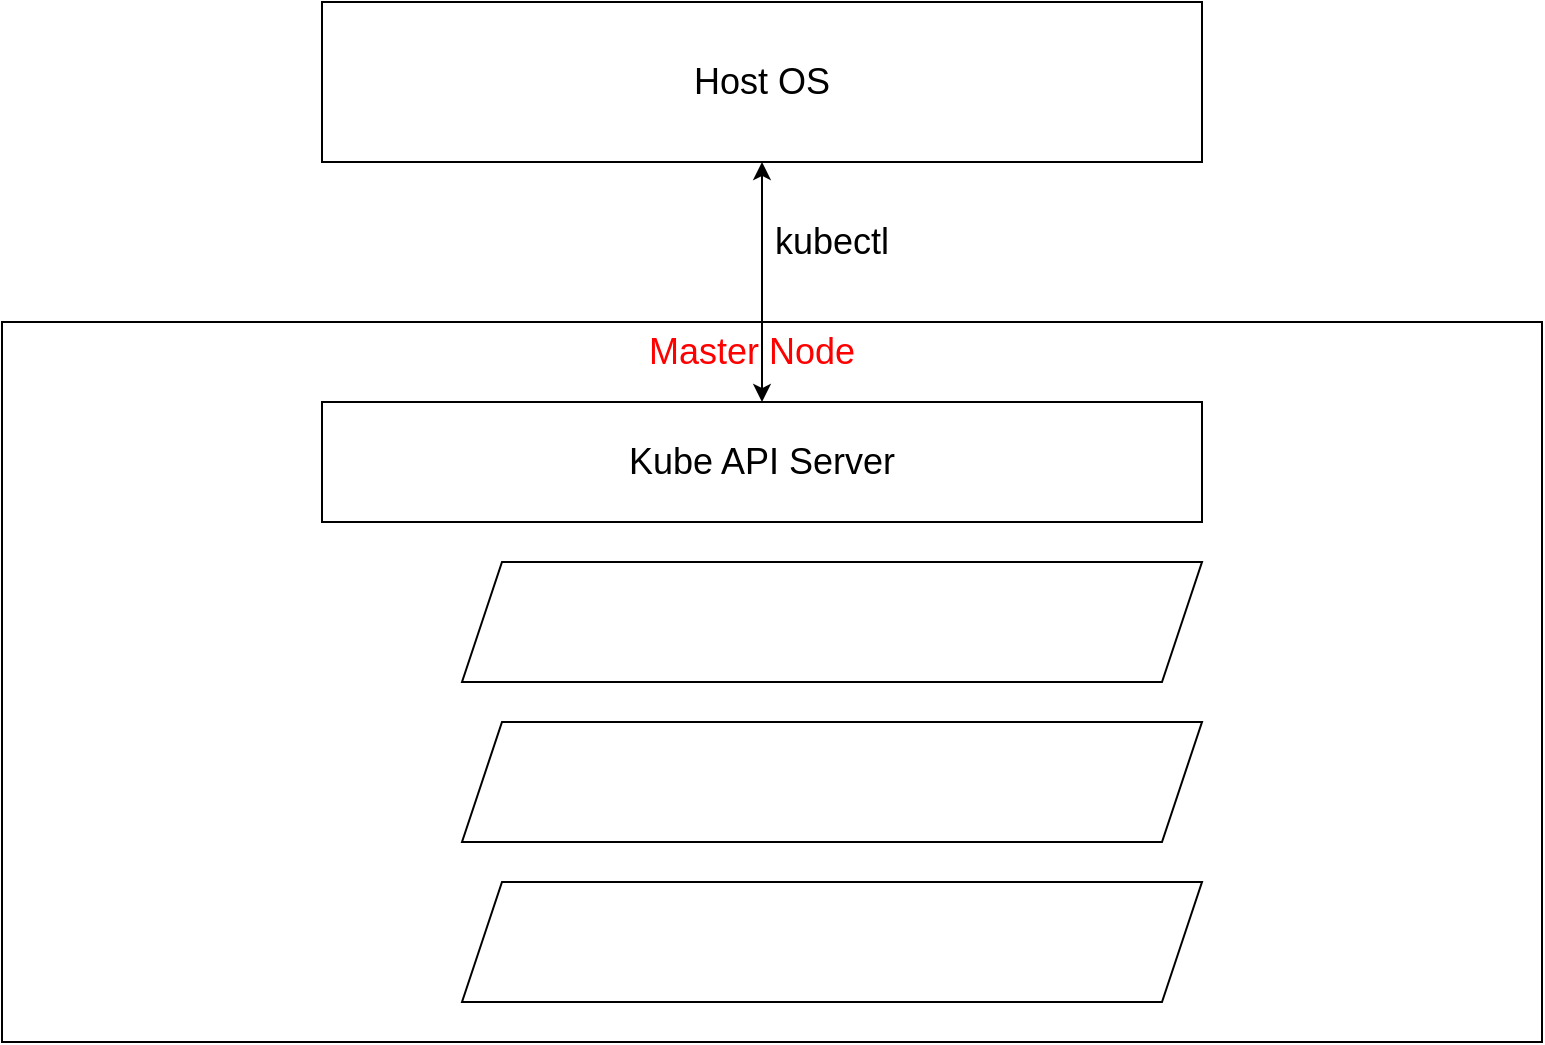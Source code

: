 <mxfile version="21.2.9" type="github">
  <diagram name="Страница 1" id="uwFEdxgpk832R23r9vTN">
    <mxGraphModel dx="989" dy="530" grid="1" gridSize="10" guides="1" tooltips="1" connect="1" arrows="1" fold="1" page="1" pageScale="1" pageWidth="827" pageHeight="1169" math="0" shadow="0">
      <root>
        <mxCell id="0" />
        <mxCell id="1" parent="0" />
        <mxCell id="uK35nHAd_BGC3GV_SIp5-1" value="" style="rounded=0;whiteSpace=wrap;html=1;" vertex="1" parent="1">
          <mxGeometry x="200" y="40" width="440" height="80" as="geometry" />
        </mxCell>
        <mxCell id="uK35nHAd_BGC3GV_SIp5-2" value="&lt;font style=&quot;font-size: 18px;&quot;&gt;Host OS&lt;/font&gt;" style="text;html=1;strokeColor=none;fillColor=none;align=center;verticalAlign=middle;whiteSpace=wrap;rounded=0;" vertex="1" parent="1">
          <mxGeometry x="200" y="40" width="440" height="80" as="geometry" />
        </mxCell>
        <mxCell id="uK35nHAd_BGC3GV_SIp5-4" value="&lt;font style=&quot;font-size: 18px;&quot;&gt;kubectl&lt;/font&gt;" style="text;html=1;strokeColor=none;fillColor=none;align=center;verticalAlign=middle;whiteSpace=wrap;rounded=0;" vertex="1" parent="1">
          <mxGeometry x="380" y="130" width="150" height="60" as="geometry" />
        </mxCell>
        <mxCell id="uK35nHAd_BGC3GV_SIp5-5" value="" style="rounded=0;whiteSpace=wrap;html=1;" vertex="1" parent="1">
          <mxGeometry x="40" y="200" width="770" height="360" as="geometry" />
        </mxCell>
        <mxCell id="uK35nHAd_BGC3GV_SIp5-6" value="&lt;font color=&quot;#ff0000&quot; style=&quot;font-size: 18px;&quot;&gt;Master Node&lt;/font&gt;" style="text;html=1;strokeColor=none;fillColor=none;align=center;verticalAlign=middle;whiteSpace=wrap;rounded=0;" vertex="1" parent="1">
          <mxGeometry x="40" y="200" width="750" height="30" as="geometry" />
        </mxCell>
        <mxCell id="uK35nHAd_BGC3GV_SIp5-7" value="" style="rounded=0;whiteSpace=wrap;html=1;" vertex="1" parent="1">
          <mxGeometry x="200" y="240" width="440" height="60" as="geometry" />
        </mxCell>
        <mxCell id="uK35nHAd_BGC3GV_SIp5-8" value="&lt;font style=&quot;font-size: 18px;&quot;&gt;Kube API Server&lt;/font&gt;" style="text;html=1;strokeColor=none;fillColor=none;align=center;verticalAlign=middle;whiteSpace=wrap;rounded=0;" vertex="1" parent="1">
          <mxGeometry x="220" y="255" width="400" height="30" as="geometry" />
        </mxCell>
        <mxCell id="uK35nHAd_BGC3GV_SIp5-10" value="" style="endArrow=classic;startArrow=classic;html=1;rounded=0;exitX=0.5;exitY=1;exitDx=0;exitDy=0;" edge="1" parent="1" source="uK35nHAd_BGC3GV_SIp5-2" target="uK35nHAd_BGC3GV_SIp5-7">
          <mxGeometry width="50" height="50" relative="1" as="geometry">
            <mxPoint x="410" y="330" as="sourcePoint" />
            <mxPoint x="460" y="280" as="targetPoint" />
          </mxGeometry>
        </mxCell>
        <mxCell id="uK35nHAd_BGC3GV_SIp5-11" value="" style="shape=parallelogram;perimeter=parallelogramPerimeter;whiteSpace=wrap;html=1;fixedSize=1;" vertex="1" parent="1">
          <mxGeometry x="270" y="320" width="370" height="60" as="geometry" />
        </mxCell>
        <mxCell id="uK35nHAd_BGC3GV_SIp5-12" value="" style="shape=parallelogram;perimeter=parallelogramPerimeter;whiteSpace=wrap;html=1;fixedSize=1;" vertex="1" parent="1">
          <mxGeometry x="270" y="400" width="370" height="60" as="geometry" />
        </mxCell>
        <mxCell id="uK35nHAd_BGC3GV_SIp5-13" value="" style="shape=parallelogram;perimeter=parallelogramPerimeter;whiteSpace=wrap;html=1;fixedSize=1;" vertex="1" parent="1">
          <mxGeometry x="270" y="480" width="370" height="60" as="geometry" />
        </mxCell>
      </root>
    </mxGraphModel>
  </diagram>
</mxfile>
